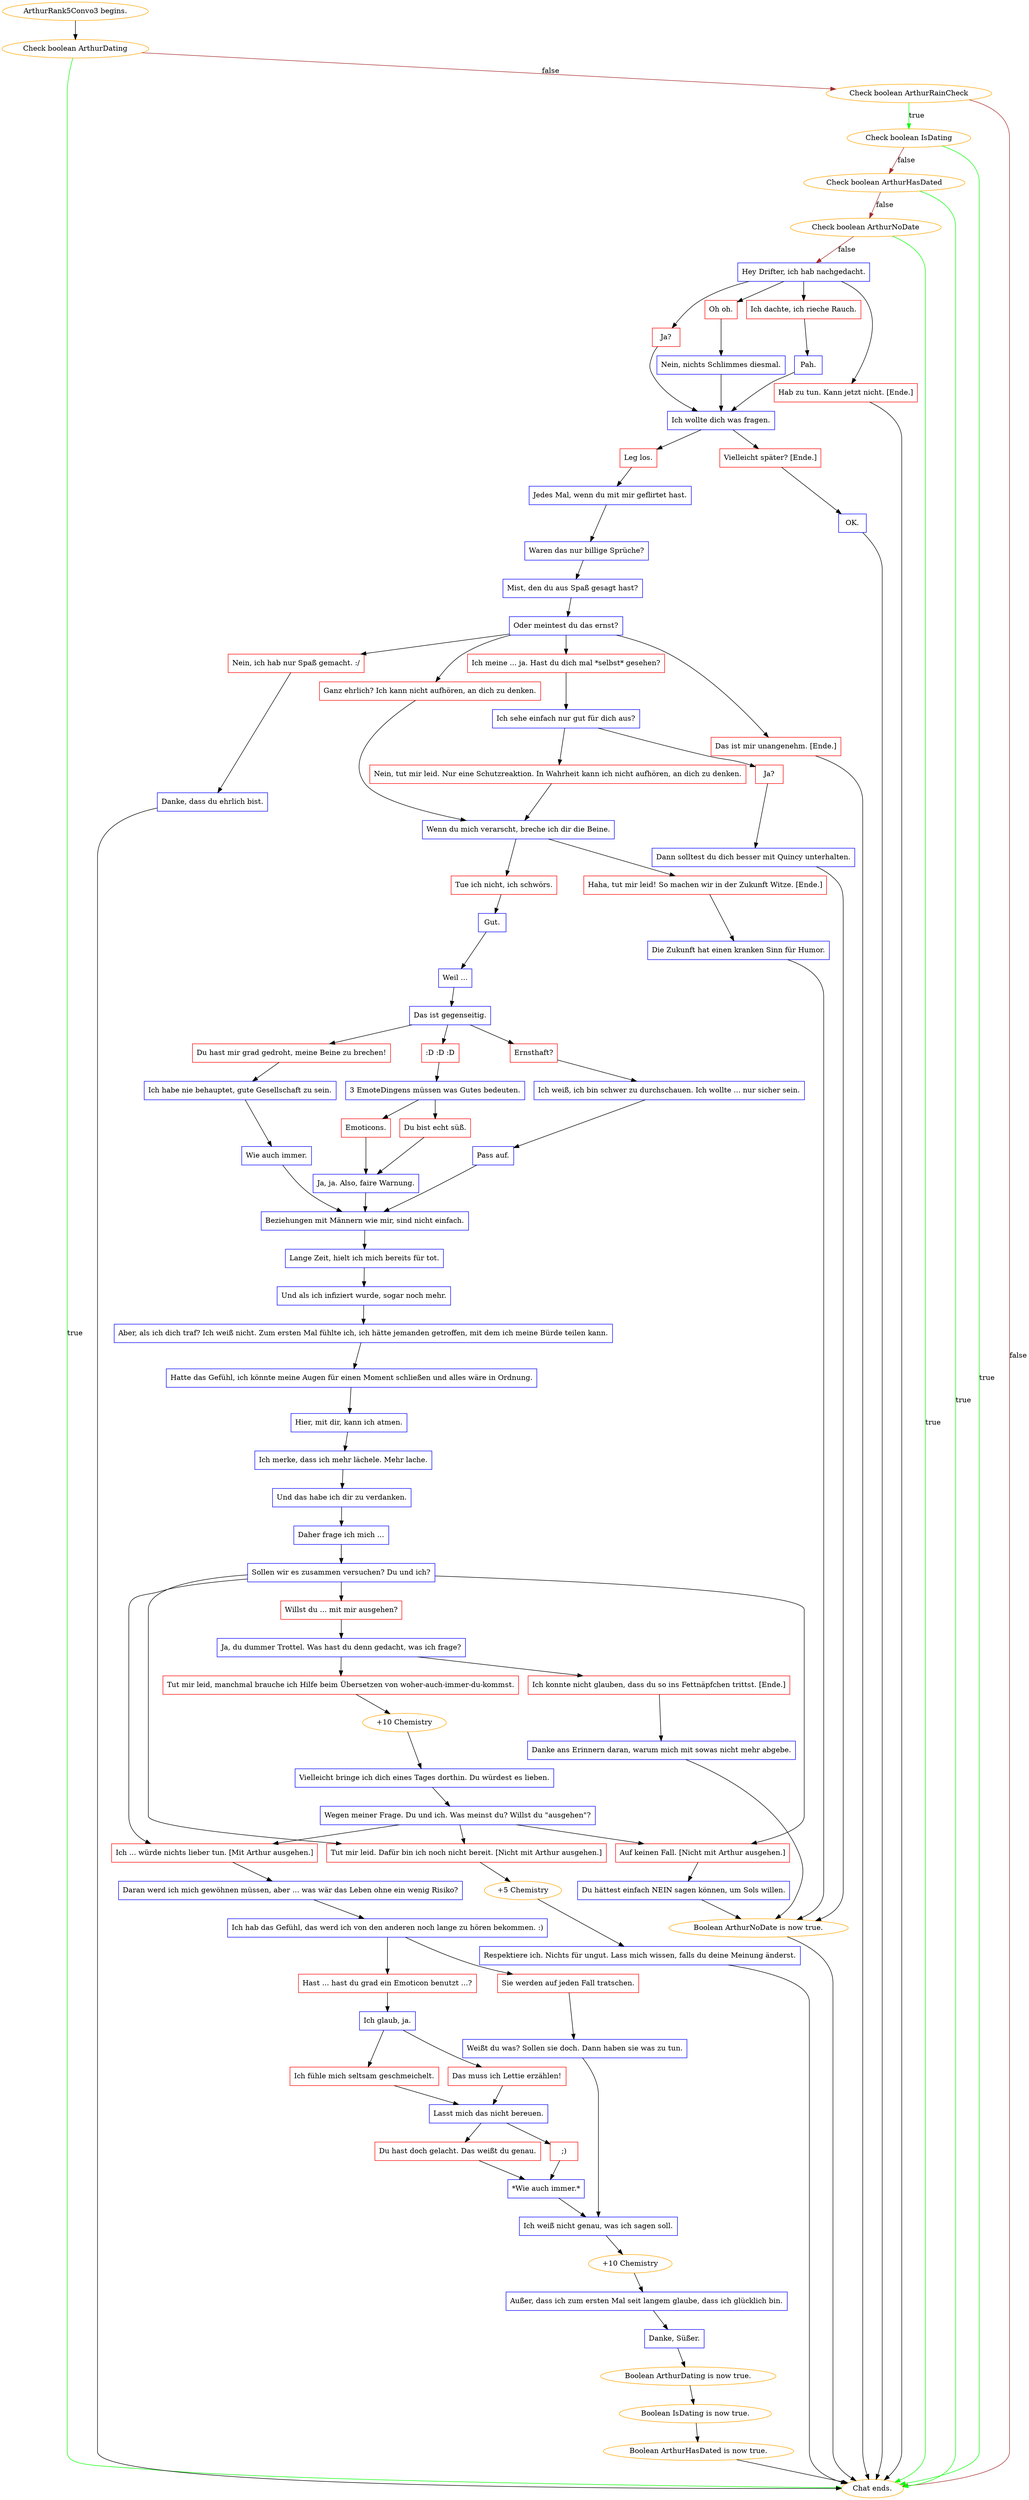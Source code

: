 digraph {
	"ArthurRank5Convo3 begins." [color=orange];
		"ArthurRank5Convo3 begins." -> j2307772633;
	j2307772633 [label="Check boolean ArthurDating",color=orange];
		j2307772633 -> "Chat ends." [label=true,color=green];
		j2307772633 -> j1464481321 [label=false,color=brown];
	"Chat ends." [color=orange];
	j1464481321 [label="Check boolean ArthurRainCheck",color=orange];
		j1464481321 -> j586045322 [label=true,color=green];
		j1464481321 -> "Chat ends." [label=false,color=brown];
	j586045322 [label="Check boolean IsDating",color=orange];
		j586045322 -> "Chat ends." [label=true,color=green];
		j586045322 -> j2297267240 [label=false,color=brown];
	j2297267240 [label="Check boolean ArthurHasDated",color=orange];
		j2297267240 -> "Chat ends." [label=true,color=green];
		j2297267240 -> j3370241513 [label=false,color=brown];
	j3370241513 [label="Check boolean ArthurNoDate",color=orange];
		j3370241513 -> "Chat ends." [label=true,color=green];
		j3370241513 -> j1730417513 [label=false,color=brown];
	j1730417513 [label="Hey Drifter, ich hab nachgedacht.",shape=box,color=blue];
		j1730417513 -> j3798985214;
		j1730417513 -> j1748396441;
		j1730417513 -> j1947631268;
		j1730417513 -> j756748001;
	j3798985214 [label="Ja?",shape=box,color=red];
		j3798985214 -> j3524245648;
	j1748396441 [label="Oh oh.",shape=box,color=red];
		j1748396441 -> j1134147776;
	j1947631268 [label="Ich dachte, ich rieche Rauch.",shape=box,color=red];
		j1947631268 -> j2000294836;
	j756748001 [label="Hab zu tun. Kann jetzt nicht. [Ende.]",shape=box,color=red];
		j756748001 -> "Chat ends.";
	j3524245648 [label="Ich wollte dich was fragen.",shape=box,color=blue];
		j3524245648 -> j3192194591;
		j3524245648 -> j212230196;
	j1134147776 [label="Nein, nichts Schlimmes diesmal.",shape=box,color=blue];
		j1134147776 -> j3524245648;
	j2000294836 [label="Pah.",shape=box,color=blue];
		j2000294836 -> j3524245648;
	j3192194591 [label="Leg los.",shape=box,color=red];
		j3192194591 -> j2204729203;
	j212230196 [label="Vielleicht später? [Ende.]",shape=box,color=red];
		j212230196 -> j3653664777;
	j2204729203 [label="Jedes Mal, wenn du mit mir geflirtet hast.",shape=box,color=blue];
		j2204729203 -> j222130116;
	j3653664777 [label="OK.",shape=box,color=blue];
		j3653664777 -> "Chat ends.";
	j222130116 [label="Waren das nur billige Sprüche?",shape=box,color=blue];
		j222130116 -> j3808224803;
	j3808224803 [label="Mist, den du aus Spaß gesagt hast?",shape=box,color=blue];
		j3808224803 -> j3270873475;
	j3270873475 [label="Oder meintest du das ernst?",shape=box,color=blue];
		j3270873475 -> j718465755;
		j3270873475 -> j1340344364;
		j3270873475 -> j272657075;
		j3270873475 -> j1019560226;
	j718465755 [label="Nein, ich hab nur Spaß gemacht. :/",shape=box,color=red];
		j718465755 -> j3457036320;
	j1340344364 [label="Ich meine ... ja. Hast du dich mal *selbst* gesehen?",shape=box,color=red];
		j1340344364 -> j3761691204;
	j272657075 [label="Ganz ehrlich? Ich kann nicht aufhören, an dich zu denken.",shape=box,color=red];
		j272657075 -> j4081524987;
	j1019560226 [label="Das ist mir unangenehm. [Ende.]",shape=box,color=red];
		j1019560226 -> "Chat ends.";
	j3457036320 [label="Danke, dass du ehrlich bist.",shape=box,color=blue];
		j3457036320 -> "Chat ends.";
	j3761691204 [label="Ich sehe einfach nur gut für dich aus?",shape=box,color=blue];
		j3761691204 -> j3860043464;
		j3761691204 -> j1150987989;
	j4081524987 [label="Wenn du mich verarscht, breche ich dir die Beine.",shape=box,color=blue];
		j4081524987 -> j3534800206;
		j4081524987 -> j146578163;
	j3860043464 [label="Ja?",shape=box,color=red];
		j3860043464 -> j4226034590;
	j1150987989 [label="Nein, tut mir leid. Nur eine Schutzreaktion. In Wahrheit kann ich nicht aufhören, an dich zu denken.",shape=box,color=red];
		j1150987989 -> j4081524987;
	j3534800206 [label="Tue ich nicht, ich schwörs.",shape=box,color=red];
		j3534800206 -> j2390656665;
	j146578163 [label="Haha, tut mir leid! So machen wir in der Zukunft Witze. [Ende.]",shape=box,color=red];
		j146578163 -> j3197007187;
	j4226034590 [label="Dann solltest du dich besser mit Quincy unterhalten.",shape=box,color=blue];
		j4226034590 -> j2533691464;
	j2390656665 [label="Gut.",shape=box,color=blue];
		j2390656665 -> j338564363;
	j3197007187 [label="Die Zukunft hat einen kranken Sinn für Humor.",shape=box,color=blue];
		j3197007187 -> j2533691464;
	j2533691464 [label="Boolean ArthurNoDate is now true.",color=orange];
		j2533691464 -> "Chat ends.";
	j338564363 [label="Weil ...",shape=box,color=blue];
		j338564363 -> j3513332743;
	j3513332743 [label="Das ist gegenseitig.",shape=box,color=blue];
		j3513332743 -> j2379828528;
		j3513332743 -> j536741681;
		j3513332743 -> j4110514919;
	j2379828528 [label="Ernsthaft?",shape=box,color=red];
		j2379828528 -> j1580245832;
	j536741681 [label=":D :D :D",shape=box,color=red];
		j536741681 -> j3659791517;
	j4110514919 [label="Du hast mir grad gedroht, meine Beine zu brechen!",shape=box,color=red];
		j4110514919 -> j952408954;
	j1580245832 [label="Ich weiß, ich bin schwer zu durchschauen. Ich wollte ... nur sicher sein.",shape=box,color=blue];
		j1580245832 -> j2001949844;
	j3659791517 [label="3 EmoteDingens müssen was Gutes bedeuten.",shape=box,color=blue];
		j3659791517 -> j2488634904;
		j3659791517 -> j3991187202;
	j952408954 [label="Ich habe nie behauptet, gute Gesellschaft zu sein.",shape=box,color=blue];
		j952408954 -> j3052756241;
	j2001949844 [label="Pass auf.",shape=box,color=blue];
		j2001949844 -> j2794792814;
	j2488634904 [label="Emoticons.",shape=box,color=red];
		j2488634904 -> j4135808242;
	j3991187202 [label="Du bist echt süß.",shape=box,color=red];
		j3991187202 -> j4135808242;
	j3052756241 [label="Wie auch immer.",shape=box,color=blue];
		j3052756241 -> j2794792814;
	j2794792814 [label="Beziehungen mit Männern wie mir, sind nicht einfach.",shape=box,color=blue];
		j2794792814 -> j3346387718;
	j4135808242 [label="Ja, ja. Also, faire Warnung.",shape=box,color=blue];
		j4135808242 -> j2794792814;
	j3346387718 [label="Lange Zeit, hielt ich mich bereits für tot.",shape=box,color=blue];
		j3346387718 -> j1956441792;
	j1956441792 [label="Und als ich infiziert wurde, sogar noch mehr.",shape=box,color=blue];
		j1956441792 -> j1614037667;
	j1614037667 [label="Aber, als ich dich traf? Ich weiß nicht. Zum ersten Mal fühlte ich, ich hätte jemanden getroffen, mit dem ich meine Bürde teilen kann.",shape=box,color=blue];
		j1614037667 -> j463926605;
	j463926605 [label="Hatte das Gefühl, ich könnte meine Augen für einen Moment schließen und alles wäre in Ordnung.",shape=box,color=blue];
		j463926605 -> j3189119713;
	j3189119713 [label="Hier, mit dir, kann ich atmen.",shape=box,color=blue];
		j3189119713 -> j255436774;
	j255436774 [label="Ich merke, dass ich mehr lächele. Mehr lache.",shape=box,color=blue];
		j255436774 -> j1489294768;
	j1489294768 [label="Und das habe ich dir zu verdanken.",shape=box,color=blue];
		j1489294768 -> j928642989;
	j928642989 [label="Daher frage ich mich ...",shape=box,color=blue];
		j928642989 -> j1216853338;
	j1216853338 [label="Sollen wir es zusammen versuchen? Du und ich?",shape=box,color=blue];
		j1216853338 -> j4050023602;
		j1216853338 -> j3613643789;
		j1216853338 -> j190055490;
		j1216853338 -> j2195867456;
	j4050023602 [label="Willst du ... mit mir ausgehen?",shape=box,color=red];
		j4050023602 -> j3979453155;
	j3613643789 [label="Ich ... würde nichts lieber tun. [Mit Arthur ausgehen.]",shape=box,color=red];
		j3613643789 -> j9362306;
	j190055490 [label="Tut mir leid. Dafür bin ich noch nicht bereit. [Nicht mit Arthur ausgehen.]",shape=box,color=red];
		j190055490 -> j764967123;
	j2195867456 [label="Auf keinen Fall. [Nicht mit Arthur ausgehen.]",shape=box,color=red];
		j2195867456 -> j334468218;
	j3979453155 [label="Ja, du dummer Trottel. Was hast du denn gedacht, was ich frage?",shape=box,color=blue];
		j3979453155 -> j2826388656;
		j3979453155 -> j4151709057;
	j9362306 [label="Daran werd ich mich gewöhnen müssen, aber ... was wär das Leben ohne ein wenig Risiko?",shape=box,color=blue];
		j9362306 -> j803165329;
	j764967123 [label="+5 Chemistry",color=orange];
		j764967123 -> j3048777278;
	j334468218 [label="Du hättest einfach NEIN sagen können, um Sols willen.",shape=box,color=blue];
		j334468218 -> j2533691464;
	j2826388656 [label="Tut mir leid, manchmal brauche ich Hilfe beim Übersetzen von woher-auch-immer-du-kommst.",shape=box,color=red];
		j2826388656 -> j586987005;
	j4151709057 [label="Ich konnte nicht glauben, dass du so ins Fettnäpfchen trittst. [Ende.]",shape=box,color=red];
		j4151709057 -> j592470653;
	j803165329 [label="Ich hab das Gefühl, das werd ich von den anderen noch lange zu hören bekommen. :)",shape=box,color=blue];
		j803165329 -> j3649871174;
		j803165329 -> j908509185;
	j3048777278 [label="Respektiere ich. Nichts für ungut. Lass mich wissen, falls du deine Meinung änderst.",shape=box,color=blue];
		j3048777278 -> "Chat ends.";
	j586987005 [label="+10 Chemistry",color=orange];
		j586987005 -> j3376227352;
	j592470653 [label="Danke ans Erinnern daran, warum mich mit sowas nicht mehr abgebe.",shape=box,color=blue];
		j592470653 -> j2533691464;
	j3649871174 [label="Sie werden auf jeden Fall tratschen.",shape=box,color=red];
		j3649871174 -> j3145895779;
	j908509185 [label="Hast ... hast du grad ein Emoticon benutzt ...?",shape=box,color=red];
		j908509185 -> j1186802026;
	j3376227352 [label="Vielleicht bringe ich dich eines Tages dorthin. Du würdest es lieben.",shape=box,color=blue];
		j3376227352 -> j4100111208;
	j3145895779 [label="Weißt du was? Sollen sie doch. Dann haben sie was zu tun.",shape=box,color=blue];
		j3145895779 -> j3243025764;
	j1186802026 [label="Ich glaub, ja.",shape=box,color=blue];
		j1186802026 -> j2006179013;
		j1186802026 -> j3361536889;
	j4100111208 [label="Wegen meiner Frage. Du und ich. Was meinst du? Willst du \"ausgehen\"?",shape=box,color=blue];
		j4100111208 -> j3613643789;
		j4100111208 -> j190055490;
		j4100111208 -> j2195867456;
	j3243025764 [label="Ich weiß nicht genau, was ich sagen soll.",shape=box,color=blue];
		j3243025764 -> j1773068765;
	j2006179013 [label="Ich fühle mich seltsam geschmeichelt.",shape=box,color=red];
		j2006179013 -> j2696611563;
	j3361536889 [label="Das muss ich Lettie erzählen!",shape=box,color=red];
		j3361536889 -> j2696611563;
	j1773068765 [label="+10 Chemistry",color=orange];
		j1773068765 -> j4202974647;
	j2696611563 [label="Lasst mich das nicht bereuen.",shape=box,color=blue];
		j2696611563 -> j4221031131;
		j2696611563 -> j4108460552;
	j4202974647 [label="Außer, dass ich zum ersten Mal seit langem glaube, dass ich glücklich bin.",shape=box,color=blue];
		j4202974647 -> j3425993767;
	j4221031131 [label="Du hast doch gelacht. Das weißt du genau.",shape=box,color=red];
		j4221031131 -> j3228886789;
	j4108460552 [label=";)",shape=box,color=red];
		j4108460552 -> j3228886789;
	j3425993767 [label="Danke, Süßer.",shape=box,color=blue];
		j3425993767 -> j3371696257;
	j3228886789 [label="*Wie auch immer.*",shape=box,color=blue];
		j3228886789 -> j3243025764;
	j3371696257 [label="Boolean ArthurDating is now true.",color=orange];
		j3371696257 -> j3139269659;
	j3139269659 [label="Boolean IsDating is now true.",color=orange];
		j3139269659 -> j3103123730;
	j3103123730 [label="Boolean ArthurHasDated is now true.",color=orange];
		j3103123730 -> "Chat ends.";
}